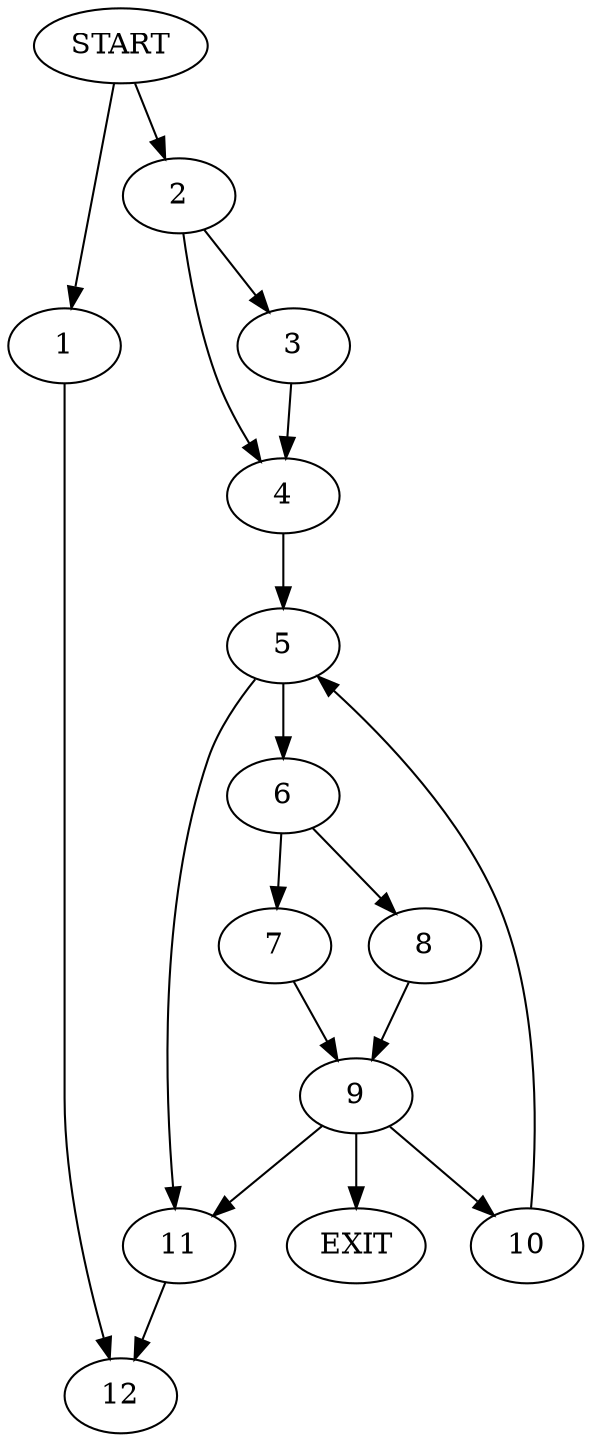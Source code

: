digraph { 
0 [label="START"];
1;
2;
3;
4;
5;
6;
7;
8;
9;
10;
11;
12;
13[label="EXIT"];
0 -> 1;
0 -> 2;
1 -> 12;
2 -> 3;
2 -> 4;
3 -> 4;
4 -> 5;
5 -> 6;
5 -> 11;
6 -> 7;
6 -> 8;
7 -> 9;
8 -> 9;
9 -> 13;
9 -> 10;
9:s2 -> 11;
10 -> 5;
11 -> 12;
}